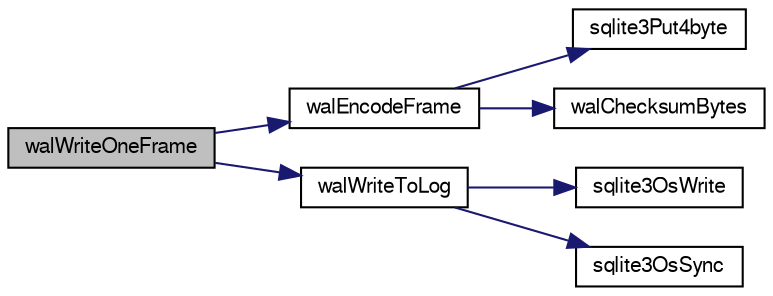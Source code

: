 digraph "walWriteOneFrame"
{
  edge [fontname="FreeSans",fontsize="10",labelfontname="FreeSans",labelfontsize="10"];
  node [fontname="FreeSans",fontsize="10",shape=record];
  rankdir="LR";
  Node906100 [label="walWriteOneFrame",height=0.2,width=0.4,color="black", fillcolor="grey75", style="filled", fontcolor="black"];
  Node906100 -> Node906101 [color="midnightblue",fontsize="10",style="solid",fontname="FreeSans"];
  Node906101 [label="walEncodeFrame",height=0.2,width=0.4,color="black", fillcolor="white", style="filled",URL="$sqlite3_8c.html#a7c90af52fec5e62ea28fdea09e13a662"];
  Node906101 -> Node906102 [color="midnightblue",fontsize="10",style="solid",fontname="FreeSans"];
  Node906102 [label="sqlite3Put4byte",height=0.2,width=0.4,color="black", fillcolor="white", style="filled",URL="$sqlite3_8c.html#a90821e542f11539726c50c15993056c4"];
  Node906101 -> Node906103 [color="midnightblue",fontsize="10",style="solid",fontname="FreeSans"];
  Node906103 [label="walChecksumBytes",height=0.2,width=0.4,color="black", fillcolor="white", style="filled",URL="$sqlite3_8c.html#a19c69852e7fdedf0dac08453403f7487"];
  Node906100 -> Node906104 [color="midnightblue",fontsize="10",style="solid",fontname="FreeSans"];
  Node906104 [label="walWriteToLog",height=0.2,width=0.4,color="black", fillcolor="white", style="filled",URL="$sqlite3_8c.html#a82466bed614b85599272d77ed66efb64"];
  Node906104 -> Node906105 [color="midnightblue",fontsize="10",style="solid",fontname="FreeSans"];
  Node906105 [label="sqlite3OsWrite",height=0.2,width=0.4,color="black", fillcolor="white", style="filled",URL="$sqlite3_8c.html#a1eea7ec327af84c05b4dd4cc075a537f"];
  Node906104 -> Node906106 [color="midnightblue",fontsize="10",style="solid",fontname="FreeSans"];
  Node906106 [label="sqlite3OsSync",height=0.2,width=0.4,color="black", fillcolor="white", style="filled",URL="$sqlite3_8c.html#a3f01629ca3b49854944cecdd14dc3358"];
}
